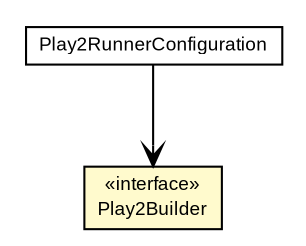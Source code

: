 #!/usr/local/bin/dot
#
# Class diagram 
# Generated by UMLGraph version R5_6-24-gf6e263 (http://www.umlgraph.org/)
#

digraph G {
	edge [fontname="arial",fontsize=10,labelfontname="arial",labelfontsize=10];
	node [fontname="arial",fontsize=10,shape=plaintext];
	nodesep=0.25;
	ranksep=0.5;
	// com.google.code.play2.provider.api.Play2RunnerConfiguration
	c253 [label=<<table title="com.google.code.play2.provider.api.Play2RunnerConfiguration" border="0" cellborder="1" cellspacing="0" cellpadding="2" port="p" href="./Play2RunnerConfiguration.html">
		<tr><td><table border="0" cellspacing="0" cellpadding="1">
<tr><td align="center" balign="center"> Play2RunnerConfiguration </td></tr>
		</table></td></tr>
		</table>>, URL="./Play2RunnerConfiguration.html", fontname="arial", fontcolor="black", fontsize=9.0];
	// com.google.code.play2.provider.api.Play2Builder
	c267 [label=<<table title="com.google.code.play2.provider.api.Play2Builder" border="0" cellborder="1" cellspacing="0" cellpadding="2" port="p" bgcolor="lemonChiffon" href="./Play2Builder.html">
		<tr><td><table border="0" cellspacing="0" cellpadding="1">
<tr><td align="center" balign="center"> &#171;interface&#187; </td></tr>
<tr><td align="center" balign="center"> Play2Builder </td></tr>
		</table></td></tr>
		</table>>, URL="./Play2Builder.html", fontname="arial", fontcolor="black", fontsize=9.0];
	// com.google.code.play2.provider.api.Play2RunnerConfiguration NAVASSOC com.google.code.play2.provider.api.Play2Builder
	c253:p -> c267:p [taillabel="", label="", headlabel="", fontname="arial", fontcolor="black", fontsize=10.0, color="black", arrowhead=open];
}

